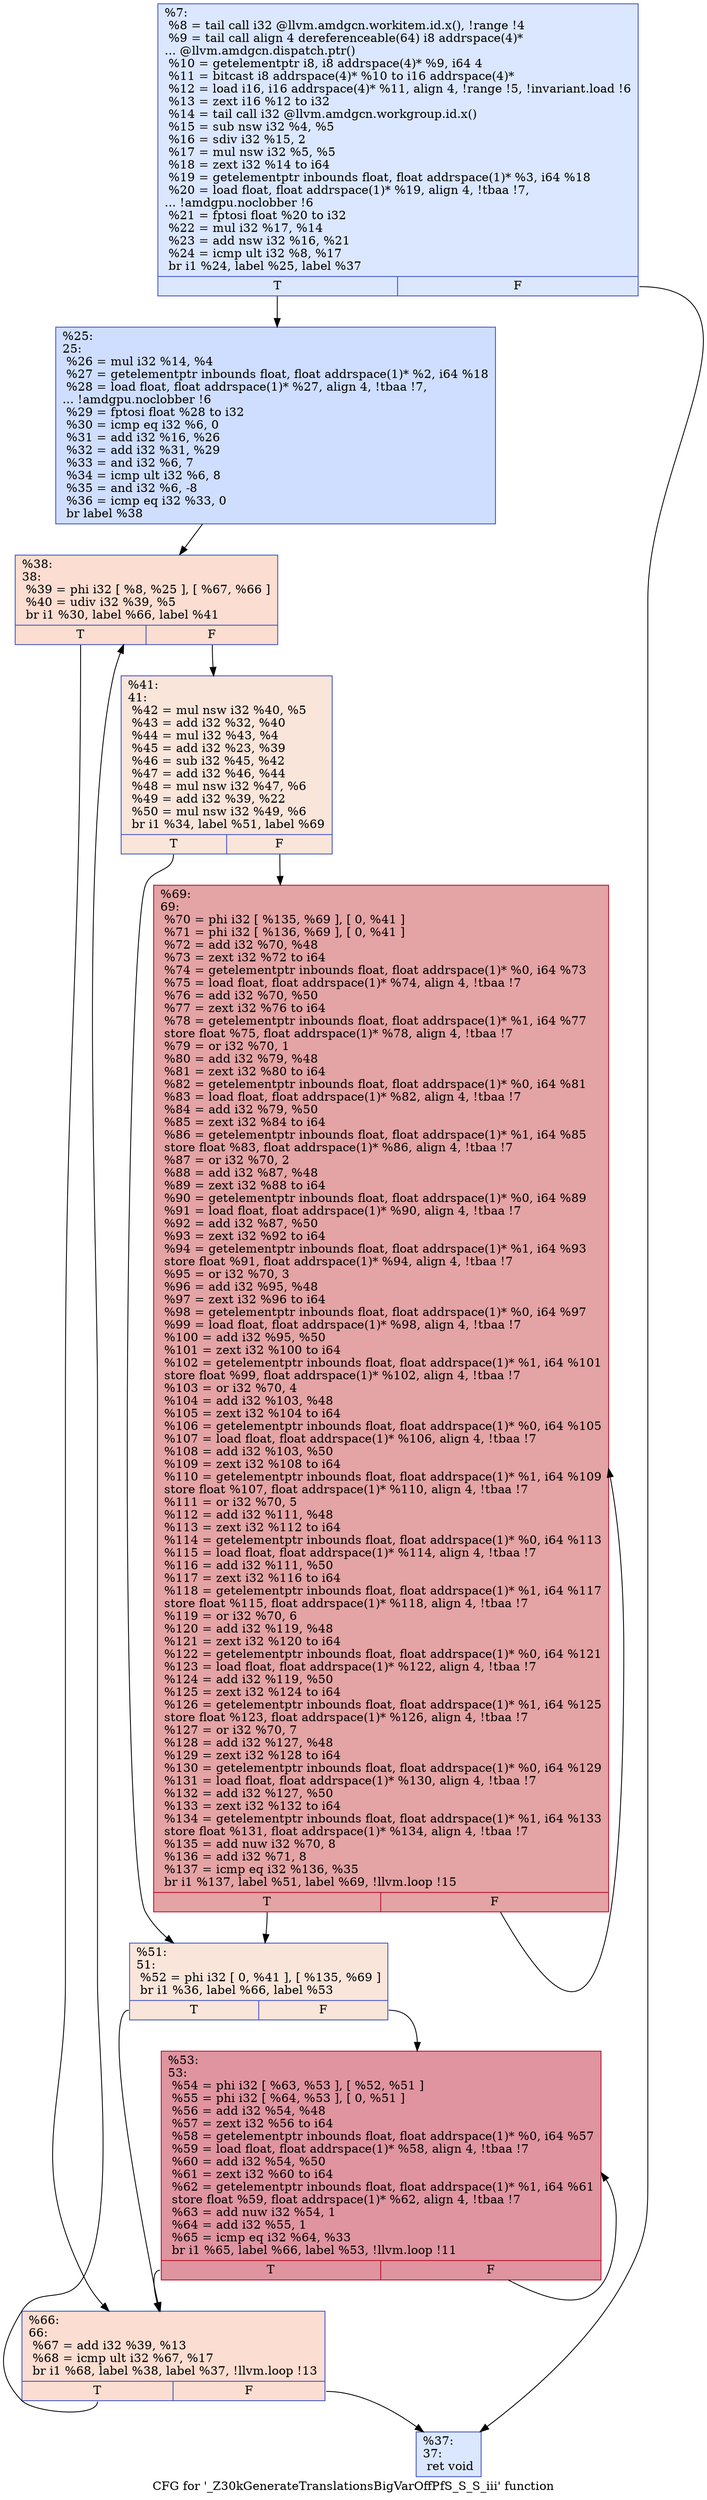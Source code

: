 digraph "CFG for '_Z30kGenerateTranslationsBigVarOffPfS_S_S_iii' function" {
	label="CFG for '_Z30kGenerateTranslationsBigVarOffPfS_S_S_iii' function";

	Node0x54576e0 [shape=record,color="#3d50c3ff", style=filled, fillcolor="#aec9fc70",label="{%7:\l  %8 = tail call i32 @llvm.amdgcn.workitem.id.x(), !range !4\l  %9 = tail call align 4 dereferenceable(64) i8 addrspace(4)*\l... @llvm.amdgcn.dispatch.ptr()\l  %10 = getelementptr i8, i8 addrspace(4)* %9, i64 4\l  %11 = bitcast i8 addrspace(4)* %10 to i16 addrspace(4)*\l  %12 = load i16, i16 addrspace(4)* %11, align 4, !range !5, !invariant.load !6\l  %13 = zext i16 %12 to i32\l  %14 = tail call i32 @llvm.amdgcn.workgroup.id.x()\l  %15 = sub nsw i32 %4, %5\l  %16 = sdiv i32 %15, 2\l  %17 = mul nsw i32 %5, %5\l  %18 = zext i32 %14 to i64\l  %19 = getelementptr inbounds float, float addrspace(1)* %3, i64 %18\l  %20 = load float, float addrspace(1)* %19, align 4, !tbaa !7,\l... !amdgpu.noclobber !6\l  %21 = fptosi float %20 to i32\l  %22 = mul i32 %17, %14\l  %23 = add nsw i32 %16, %21\l  %24 = icmp ult i32 %8, %17\l  br i1 %24, label %25, label %37\l|{<s0>T|<s1>F}}"];
	Node0x54576e0:s0 -> Node0x545a1f0;
	Node0x54576e0:s1 -> Node0x545a280;
	Node0x545a1f0 [shape=record,color="#3d50c3ff", style=filled, fillcolor="#93b5fe70",label="{%25:\l25:                                               \l  %26 = mul i32 %14, %4\l  %27 = getelementptr inbounds float, float addrspace(1)* %2, i64 %18\l  %28 = load float, float addrspace(1)* %27, align 4, !tbaa !7,\l... !amdgpu.noclobber !6\l  %29 = fptosi float %28 to i32\l  %30 = icmp eq i32 %6, 0\l  %31 = add i32 %16, %26\l  %32 = add i32 %31, %29\l  %33 = and i32 %6, 7\l  %34 = icmp ult i32 %6, 8\l  %35 = and i32 %6, -8\l  %36 = icmp eq i32 %33, 0\l  br label %38\l}"];
	Node0x545a1f0 -> Node0x545b180;
	Node0x545a280 [shape=record,color="#3d50c3ff", style=filled, fillcolor="#aec9fc70",label="{%37:\l37:                                               \l  ret void\l}"];
	Node0x545b180 [shape=record,color="#3d50c3ff", style=filled, fillcolor="#f7b39670",label="{%38:\l38:                                               \l  %39 = phi i32 [ %8, %25 ], [ %67, %66 ]\l  %40 = udiv i32 %39, %5\l  br i1 %30, label %66, label %41\l|{<s0>T|<s1>F}}"];
	Node0x545b180:s0 -> Node0x545b300;
	Node0x545b180:s1 -> Node0x545b490;
	Node0x545b490 [shape=record,color="#3d50c3ff", style=filled, fillcolor="#f4c5ad70",label="{%41:\l41:                                               \l  %42 = mul nsw i32 %40, %5\l  %43 = add i32 %32, %40\l  %44 = mul i32 %43, %4\l  %45 = add i32 %23, %39\l  %46 = sub i32 %45, %42\l  %47 = add i32 %46, %44\l  %48 = mul nsw i32 %47, %6\l  %49 = add i32 %39, %22\l  %50 = mul nsw i32 %49, %6\l  br i1 %34, label %51, label %69\l|{<s0>T|<s1>F}}"];
	Node0x545b490:s0 -> Node0x545bae0;
	Node0x545b490:s1 -> Node0x545bb30;
	Node0x545bae0 [shape=record,color="#3d50c3ff", style=filled, fillcolor="#f4c5ad70",label="{%51:\l51:                                               \l  %52 = phi i32 [ 0, %41 ], [ %135, %69 ]\l  br i1 %36, label %66, label %53\l|{<s0>T|<s1>F}}"];
	Node0x545bae0:s0 -> Node0x545b300;
	Node0x545bae0:s1 -> Node0x545bd50;
	Node0x545bd50 [shape=record,color="#b70d28ff", style=filled, fillcolor="#b70d2870",label="{%53:\l53:                                               \l  %54 = phi i32 [ %63, %53 ], [ %52, %51 ]\l  %55 = phi i32 [ %64, %53 ], [ 0, %51 ]\l  %56 = add i32 %54, %48\l  %57 = zext i32 %56 to i64\l  %58 = getelementptr inbounds float, float addrspace(1)* %0, i64 %57\l  %59 = load float, float addrspace(1)* %58, align 4, !tbaa !7\l  %60 = add i32 %54, %50\l  %61 = zext i32 %60 to i64\l  %62 = getelementptr inbounds float, float addrspace(1)* %1, i64 %61\l  store float %59, float addrspace(1)* %62, align 4, !tbaa !7\l  %63 = add nuw i32 %54, 1\l  %64 = add i32 %55, 1\l  %65 = icmp eq i32 %64, %33\l  br i1 %65, label %66, label %53, !llvm.loop !11\l|{<s0>T|<s1>F}}"];
	Node0x545bd50:s0 -> Node0x545b300;
	Node0x545bd50:s1 -> Node0x545bd50;
	Node0x545b300 [shape=record,color="#3d50c3ff", style=filled, fillcolor="#f7b39670",label="{%66:\l66:                                               \l  %67 = add i32 %39, %13\l  %68 = icmp ult i32 %67, %17\l  br i1 %68, label %38, label %37, !llvm.loop !13\l|{<s0>T|<s1>F}}"];
	Node0x545b300:s0 -> Node0x545b180;
	Node0x545b300:s1 -> Node0x545a280;
	Node0x545bb30 [shape=record,color="#b70d28ff", style=filled, fillcolor="#c32e3170",label="{%69:\l69:                                               \l  %70 = phi i32 [ %135, %69 ], [ 0, %41 ]\l  %71 = phi i32 [ %136, %69 ], [ 0, %41 ]\l  %72 = add i32 %70, %48\l  %73 = zext i32 %72 to i64\l  %74 = getelementptr inbounds float, float addrspace(1)* %0, i64 %73\l  %75 = load float, float addrspace(1)* %74, align 4, !tbaa !7\l  %76 = add i32 %70, %50\l  %77 = zext i32 %76 to i64\l  %78 = getelementptr inbounds float, float addrspace(1)* %1, i64 %77\l  store float %75, float addrspace(1)* %78, align 4, !tbaa !7\l  %79 = or i32 %70, 1\l  %80 = add i32 %79, %48\l  %81 = zext i32 %80 to i64\l  %82 = getelementptr inbounds float, float addrspace(1)* %0, i64 %81\l  %83 = load float, float addrspace(1)* %82, align 4, !tbaa !7\l  %84 = add i32 %79, %50\l  %85 = zext i32 %84 to i64\l  %86 = getelementptr inbounds float, float addrspace(1)* %1, i64 %85\l  store float %83, float addrspace(1)* %86, align 4, !tbaa !7\l  %87 = or i32 %70, 2\l  %88 = add i32 %87, %48\l  %89 = zext i32 %88 to i64\l  %90 = getelementptr inbounds float, float addrspace(1)* %0, i64 %89\l  %91 = load float, float addrspace(1)* %90, align 4, !tbaa !7\l  %92 = add i32 %87, %50\l  %93 = zext i32 %92 to i64\l  %94 = getelementptr inbounds float, float addrspace(1)* %1, i64 %93\l  store float %91, float addrspace(1)* %94, align 4, !tbaa !7\l  %95 = or i32 %70, 3\l  %96 = add i32 %95, %48\l  %97 = zext i32 %96 to i64\l  %98 = getelementptr inbounds float, float addrspace(1)* %0, i64 %97\l  %99 = load float, float addrspace(1)* %98, align 4, !tbaa !7\l  %100 = add i32 %95, %50\l  %101 = zext i32 %100 to i64\l  %102 = getelementptr inbounds float, float addrspace(1)* %1, i64 %101\l  store float %99, float addrspace(1)* %102, align 4, !tbaa !7\l  %103 = or i32 %70, 4\l  %104 = add i32 %103, %48\l  %105 = zext i32 %104 to i64\l  %106 = getelementptr inbounds float, float addrspace(1)* %0, i64 %105\l  %107 = load float, float addrspace(1)* %106, align 4, !tbaa !7\l  %108 = add i32 %103, %50\l  %109 = zext i32 %108 to i64\l  %110 = getelementptr inbounds float, float addrspace(1)* %1, i64 %109\l  store float %107, float addrspace(1)* %110, align 4, !tbaa !7\l  %111 = or i32 %70, 5\l  %112 = add i32 %111, %48\l  %113 = zext i32 %112 to i64\l  %114 = getelementptr inbounds float, float addrspace(1)* %0, i64 %113\l  %115 = load float, float addrspace(1)* %114, align 4, !tbaa !7\l  %116 = add i32 %111, %50\l  %117 = zext i32 %116 to i64\l  %118 = getelementptr inbounds float, float addrspace(1)* %1, i64 %117\l  store float %115, float addrspace(1)* %118, align 4, !tbaa !7\l  %119 = or i32 %70, 6\l  %120 = add i32 %119, %48\l  %121 = zext i32 %120 to i64\l  %122 = getelementptr inbounds float, float addrspace(1)* %0, i64 %121\l  %123 = load float, float addrspace(1)* %122, align 4, !tbaa !7\l  %124 = add i32 %119, %50\l  %125 = zext i32 %124 to i64\l  %126 = getelementptr inbounds float, float addrspace(1)* %1, i64 %125\l  store float %123, float addrspace(1)* %126, align 4, !tbaa !7\l  %127 = or i32 %70, 7\l  %128 = add i32 %127, %48\l  %129 = zext i32 %128 to i64\l  %130 = getelementptr inbounds float, float addrspace(1)* %0, i64 %129\l  %131 = load float, float addrspace(1)* %130, align 4, !tbaa !7\l  %132 = add i32 %127, %50\l  %133 = zext i32 %132 to i64\l  %134 = getelementptr inbounds float, float addrspace(1)* %1, i64 %133\l  store float %131, float addrspace(1)* %134, align 4, !tbaa !7\l  %135 = add nuw i32 %70, 8\l  %136 = add i32 %71, 8\l  %137 = icmp eq i32 %136, %35\l  br i1 %137, label %51, label %69, !llvm.loop !15\l|{<s0>T|<s1>F}}"];
	Node0x545bb30:s0 -> Node0x545bae0;
	Node0x545bb30:s1 -> Node0x545bb30;
}
